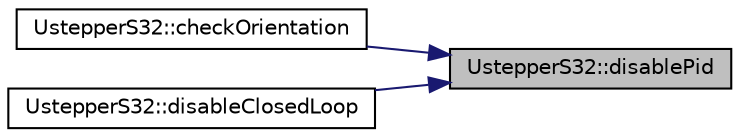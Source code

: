 digraph "UstepperS32::disablePid"
{
 // LATEX_PDF_SIZE
  edge [fontname="Helvetica",fontsize="10",labelfontname="Helvetica",labelfontsize="10"];
  node [fontname="Helvetica",fontsize="10",shape=record];
  rankdir="RL";
  Node1 [label="UstepperS32::disablePid",height=0.2,width=0.4,color="black", fillcolor="grey75", style="filled", fontcolor="black",tooltip="This method disables the PID until calling enablePid."];
  Node1 -> Node2 [dir="back",color="midnightblue",fontsize="10",style="solid",fontname="Helvetica"];
  Node2 [label="UstepperS32::checkOrientation",height=0.2,width=0.4,color="black", fillcolor="white", style="filled",URL="$classUstepperS32.html#a8c33940faaf4f7ce0389a7fa450ff9af",tooltip="This method is used to check the orientation of the motor connector."];
  Node1 -> Node3 [dir="back",color="midnightblue",fontsize="10",style="solid",fontname="Helvetica"];
  Node3 [label="UstepperS32::disableClosedLoop",height=0.2,width=0.4,color="black", fillcolor="white", style="filled",URL="$classUstepperS32.html#a4d06606ebcf13dcb356bc268fb7e0b16",tooltip="This method disables the closed loop mode until calling enableClosedLoop."];
}
